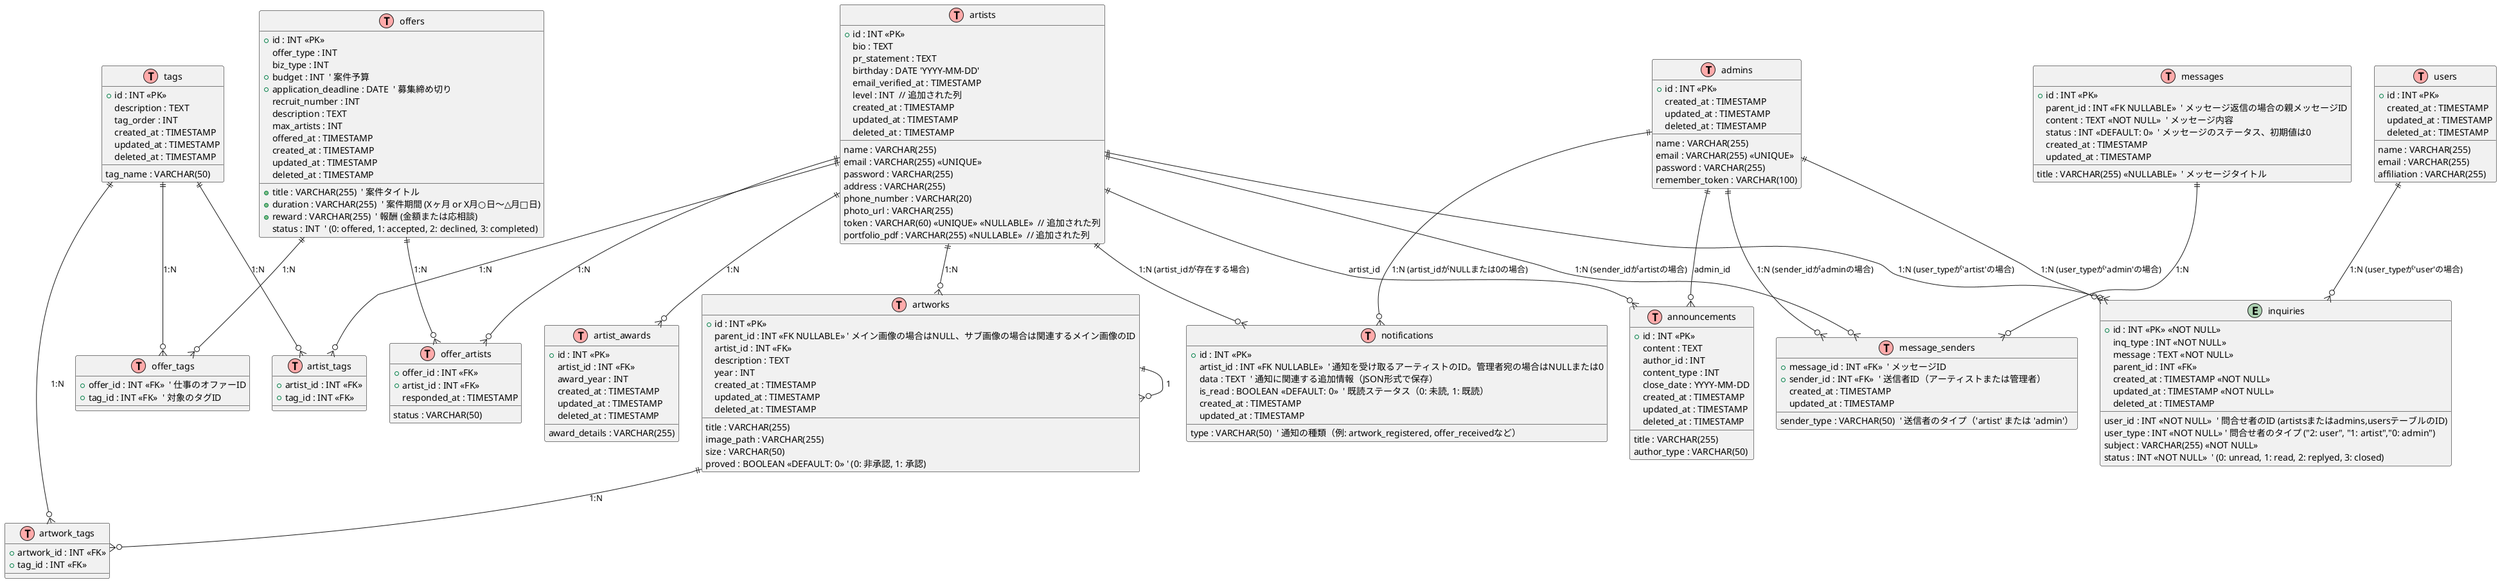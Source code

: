 @startuml

!define TABLE(x) entity x << (T,#FFAAAA) >>
!define COLUMN(x) entity x << (C,#FFAAAA) >>

skinparam class {
    BackgroundColor<<TABLE>> LightBlue
    BackgroundColor<<COLUMN>> White
    BorderColor Black
}

' 管理者テーブル
TABLE(admins) {
    +id : INT <<PK>>
    name : VARCHAR(255)
    email : VARCHAR(255) <<UNIQUE>>
    password : VARCHAR(255)
    remember_token : VARCHAR(100)
    created_at : TIMESTAMP
    updated_at : TIMESTAMP
    deleted_at : TIMESTAMP
}

' 一般ユーザーテーブル
TABLE(users) {
    +id : INT <<PK>>
    name : VARCHAR(255)
    email : VARCHAR(255)
    affiliation : VARCHAR(255)
    created_at : TIMESTAMP
    updated_at : TIMESTAMP
    deleted_at : TIMESTAMP
}

' アーティストテーブル
TABLE(artists) {
    +id : INT <<PK>>
    name : VARCHAR(255)
    email : VARCHAR(255) <<UNIQUE>>
    password : VARCHAR(255)
    bio : TEXT
    pr_statement : TEXT
    address : VARCHAR(255)
    birthday : DATE 'YYYY-MM-DD'
    phone_number : VARCHAR(20)
    photo_url : VARCHAR(255)
    email_verified_at : TIMESTAMP
    token : VARCHAR(60) <<UNIQUE>> <<NULLABLE>>  // 追加された列
    level : INT  // 追加された列
    portfolio_pdf : VARCHAR(255) <<NULLABLE>>  // 追加された列
    created_at : TIMESTAMP
    updated_at : TIMESTAMP
    deleted_at : TIMESTAMP
}

' アートワークテーブル
TABLE(artworks) {
    +id : INT <<PK>>
    parent_id : INT <<FK NULLABLE>> ' メイン画像の場合はNULL、サブ画像の場合は関連するメイン画像のID
    artist_id : INT <<FK>>
    title : VARCHAR(255)
    description : TEXT
    image_path : VARCHAR(255)
    year : INT
    size : VARCHAR(50)
    proved : BOOLEAN <<DEFAULT: 0>> ' (0: 非承認, 1: 承認)
    created_at : TIMESTAMP
    updated_at : TIMESTAMP
    deleted_at : TIMESTAMP
}

' タグテーブル
TABLE(tags) {
    +id : INT <<PK>>
    tag_name : VARCHAR(50)
    description : TEXT
    tag_order : INT
    created_at : TIMESTAMP
    updated_at : TIMESTAMP
    deleted_at : TIMESTAMP
}

' 受賞歴テーブル
TABLE(artist_awards) {
    +id : INT <<PK>>
    artist_id : INT <<FK>>
    award_year : INT
    award_details : VARCHAR(255)
    created_at : TIMESTAMP
    updated_at : TIMESTAMP
    deleted_at : TIMESTAMP
}

' お知らせテーブル
TABLE(announcements) {
    +id : INT <<PK>>
    title : VARCHAR(255)
    content : TEXT
    author_type : VARCHAR(50)
    author_id : INT
    content_type : INT
    close_date : YYYY-MM-DD
    created_at : TIMESTAMP
    updated_at : TIMESTAMP
    deleted_at : TIMESTAMP
}

' 仕事のオファーテーブル
TABLE(offers) {
    +id : INT <<PK>>
    +title : VARCHAR(255)  ' 案件タイトル
    offer_type : INT
    biz_type : INT
    +duration : VARCHAR(255)  ' 案件期間 (Xヶ月 or X月○日～△月□日)
    +budget : INT  ' 案件予算
    +application_deadline : DATE  ' 募集締め切り
    +reward : VARCHAR(255)  ' 報酬 (金額または応相談)
    recruit_number : INT
    description : TEXT
    status : INT  ' (0: offered, 1: accepted, 2: declined, 3: completed)
    max_artists : INT
    offered_at : TIMESTAMP
    created_at : TIMESTAMP
    updated_at : TIMESTAMP
    deleted_at : TIMESTAMP
}

' オファーされたアーティストを管理するテーブル
TABLE(offer_artists) {
    +offer_id : INT <<FK>>
    +artist_id : INT <<FK>>
    responded_at : TIMESTAMP
    status : VARCHAR(50)
}

' オファーされたタグ（作風）を管理するテーブル
TABLE(offer_tags) {
    +offer_id : INT <<FK>>  ' 仕事のオファーID
    +tag_id : INT <<FK>>  ' 対象のタグID
}

' 問合せ管理テーブル
entity "inquiries" as inquiries {
    +id : INT <<PK>> <<NOT NULL>>
    user_id : INT <<NOT NULL>>  ' 問合せ者のID (artistsまたはadmins,usersテーブルのID)
    user_type : INT <<NOT NULL>> ' 問合せ者のタイプ ("2: user", "1: artist","0: admin")
    inq_type : INT <<NOT NULL>>
    subject : VARCHAR(255) <<NOT NULL>>
    message : TEXT <<NOT NULL>>
    status : INT <<NOT NULL>>  ' (0: unread, 1: read, 2: replyed, 3: closed)
    parent_id : INT <<FK>>
    created_at : TIMESTAMP <<NOT NULL>>
    updated_at : TIMESTAMP <<NOT NULL>>
    deleted_at : TIMESTAMP
}

' 通知テーブル
TABLE(notifications) {
    +id : INT <<PK>>
    artist_id : INT <<FK NULLABLE>>  ' 通知を受け取るアーティストのID。管理者宛の場合はNULLまたは0
    type : VARCHAR(50)  ' 通知の種類（例: artwork_registered, offer_receivedなど）
    data : TEXT  ' 通知に関連する追加情報（JSON形式で保存）
    is_read : BOOLEAN <<DEFAULT: 0>>  ' 既読ステータス（0: 未読, 1: 既読）
    created_at : TIMESTAMP
    updated_at : TIMESTAMP
}

' 中間テーブル (アートワークとタグのリレーションを表現)
TABLE(artwork_tags) {
    +artwork_id : INT <<FK>>
    +tag_id : INT <<FK>>
}

' 中間テーブル (アーティストとタグのリレーションを表現)
TABLE(artist_tags) {
    +artist_id : INT <<FK>>
    +tag_id : INT <<FK>>
}

' メッセージ管理テーブル
TABLE(messages) {
    +id : INT <<PK>>
    parent_id : INT <<FK NULLABLE>>  ' メッセージ返信の場合の親メッセージID
    title : VARCHAR(255) <<NULLABLE>>  ' メッセージタイトル
    content : TEXT <<NOT NULL>>  ' メッセージ内容
    status : INT <<DEFAULT: 0>>  ' メッセージのステータス、初期値は0
    created_at : TIMESTAMP
    updated_at : TIMESTAMP
}

' 中間テーブル: メッセージ送信者を管理
TABLE(message_senders) {
    +message_id : INT <<FK>>  ' メッセージID
    +sender_id : INT <<FK>>  ' 送信者ID（アーティストまたは管理者）
    sender_type : VARCHAR(50)  ' 送信者のタイプ（'artist' または 'admin'）
    created_at : TIMESTAMP
    updated_at : TIMESTAMP
}

' テーブル間のリレーション
artists ||--o{ artworks : "1:N"
artworks ||--o{ artwork_tags : "1:N"
tags ||--o{ artwork_tags : "1:N"
artists ||--o{ artist_tags : "1:N"
tags ||--o{ artist_tags : "1:N"
admins ||--o{ announcements : "admin_id"
artists ||--o{ announcements : "artist_id"
offers ||--o{ offer_artists : "1:N"
artists ||--o{ offer_artists : "1:N"
offers ||--o{ offer_tags : "1:N"
tags ||--o{ offer_tags : "1:N"
artists ||--o{ artist_awards : "1:N"
artists ||--o{ inquiries : "1:N (user_typeが'artist'の場合)"
users ||--o{ inquiries : "1:N (user_typeが'user'の場合)"
admins ||--o{ inquiries : "1:N (user_typeが'admin'の場合)"
artists ||--o{ notifications : "1:N (artist_idが存在する場合)"
admins ||--o{ notifications : "1:N (artist_idがNULLまたは0の場合)"
artworks ||--o{ artworks : "1"
artists ||--o{ message_senders : "1:N (sender_idがartistの場合)"
admins ||--o{ message_senders : "1:N (sender_idがadminの場合)"
messages ||--o{ message_senders : "1:N"

@enduml
